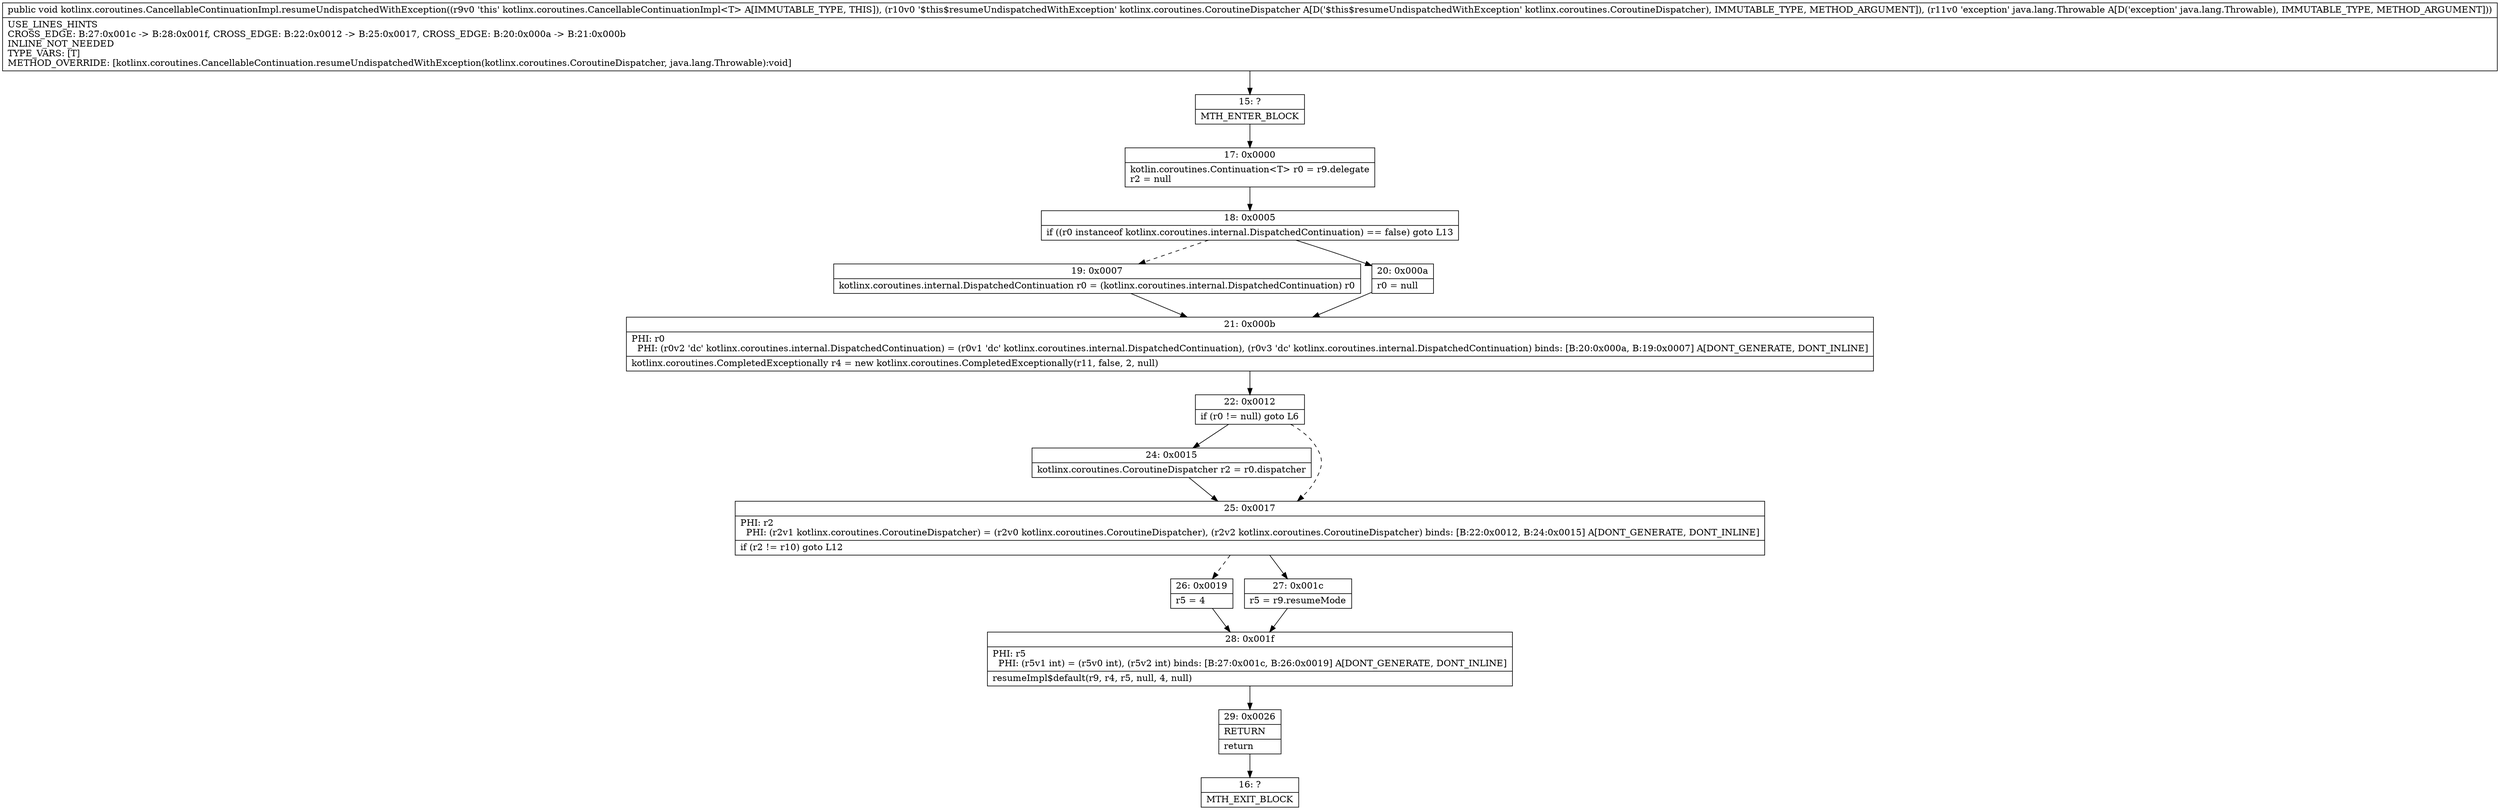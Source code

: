 digraph "CFG forkotlinx.coroutines.CancellableContinuationImpl.resumeUndispatchedWithException(Lkotlinx\/coroutines\/CoroutineDispatcher;Ljava\/lang\/Throwable;)V" {
Node_15 [shape=record,label="{15\:\ ?|MTH_ENTER_BLOCK\l}"];
Node_17 [shape=record,label="{17\:\ 0x0000|kotlin.coroutines.Continuation\<T\> r0 = r9.delegate\lr2 = null\l}"];
Node_18 [shape=record,label="{18\:\ 0x0005|if ((r0 instanceof kotlinx.coroutines.internal.DispatchedContinuation) == false) goto L13\l}"];
Node_19 [shape=record,label="{19\:\ 0x0007|kotlinx.coroutines.internal.DispatchedContinuation r0 = (kotlinx.coroutines.internal.DispatchedContinuation) r0\l}"];
Node_21 [shape=record,label="{21\:\ 0x000b|PHI: r0 \l  PHI: (r0v2 'dc' kotlinx.coroutines.internal.DispatchedContinuation) = (r0v1 'dc' kotlinx.coroutines.internal.DispatchedContinuation), (r0v3 'dc' kotlinx.coroutines.internal.DispatchedContinuation) binds: [B:20:0x000a, B:19:0x0007] A[DONT_GENERATE, DONT_INLINE]\l|kotlinx.coroutines.CompletedExceptionally r4 = new kotlinx.coroutines.CompletedExceptionally(r11, false, 2, null)\l}"];
Node_22 [shape=record,label="{22\:\ 0x0012|if (r0 != null) goto L6\l}"];
Node_24 [shape=record,label="{24\:\ 0x0015|kotlinx.coroutines.CoroutineDispatcher r2 = r0.dispatcher\l}"];
Node_25 [shape=record,label="{25\:\ 0x0017|PHI: r2 \l  PHI: (r2v1 kotlinx.coroutines.CoroutineDispatcher) = (r2v0 kotlinx.coroutines.CoroutineDispatcher), (r2v2 kotlinx.coroutines.CoroutineDispatcher) binds: [B:22:0x0012, B:24:0x0015] A[DONT_GENERATE, DONT_INLINE]\l|if (r2 != r10) goto L12\l}"];
Node_26 [shape=record,label="{26\:\ 0x0019|r5 = 4\l}"];
Node_28 [shape=record,label="{28\:\ 0x001f|PHI: r5 \l  PHI: (r5v1 int) = (r5v0 int), (r5v2 int) binds: [B:27:0x001c, B:26:0x0019] A[DONT_GENERATE, DONT_INLINE]\l|resumeImpl$default(r9, r4, r5, null, 4, null)\l}"];
Node_29 [shape=record,label="{29\:\ 0x0026|RETURN\l|return\l}"];
Node_16 [shape=record,label="{16\:\ ?|MTH_EXIT_BLOCK\l}"];
Node_27 [shape=record,label="{27\:\ 0x001c|r5 = r9.resumeMode\l}"];
Node_20 [shape=record,label="{20\:\ 0x000a|r0 = null\l}"];
MethodNode[shape=record,label="{public void kotlinx.coroutines.CancellableContinuationImpl.resumeUndispatchedWithException((r9v0 'this' kotlinx.coroutines.CancellableContinuationImpl\<T\> A[IMMUTABLE_TYPE, THIS]), (r10v0 '$this$resumeUndispatchedWithException' kotlinx.coroutines.CoroutineDispatcher A[D('$this$resumeUndispatchedWithException' kotlinx.coroutines.CoroutineDispatcher), IMMUTABLE_TYPE, METHOD_ARGUMENT]), (r11v0 'exception' java.lang.Throwable A[D('exception' java.lang.Throwable), IMMUTABLE_TYPE, METHOD_ARGUMENT]))  | USE_LINES_HINTS\lCROSS_EDGE: B:27:0x001c \-\> B:28:0x001f, CROSS_EDGE: B:22:0x0012 \-\> B:25:0x0017, CROSS_EDGE: B:20:0x000a \-\> B:21:0x000b\lINLINE_NOT_NEEDED\lTYPE_VARS: [T]\lMETHOD_OVERRIDE: [kotlinx.coroutines.CancellableContinuation.resumeUndispatchedWithException(kotlinx.coroutines.CoroutineDispatcher, java.lang.Throwable):void]\l}"];
MethodNode -> Node_15;Node_15 -> Node_17;
Node_17 -> Node_18;
Node_18 -> Node_19[style=dashed];
Node_18 -> Node_20;
Node_19 -> Node_21;
Node_21 -> Node_22;
Node_22 -> Node_24;
Node_22 -> Node_25[style=dashed];
Node_24 -> Node_25;
Node_25 -> Node_26[style=dashed];
Node_25 -> Node_27;
Node_26 -> Node_28;
Node_28 -> Node_29;
Node_29 -> Node_16;
Node_27 -> Node_28;
Node_20 -> Node_21;
}

